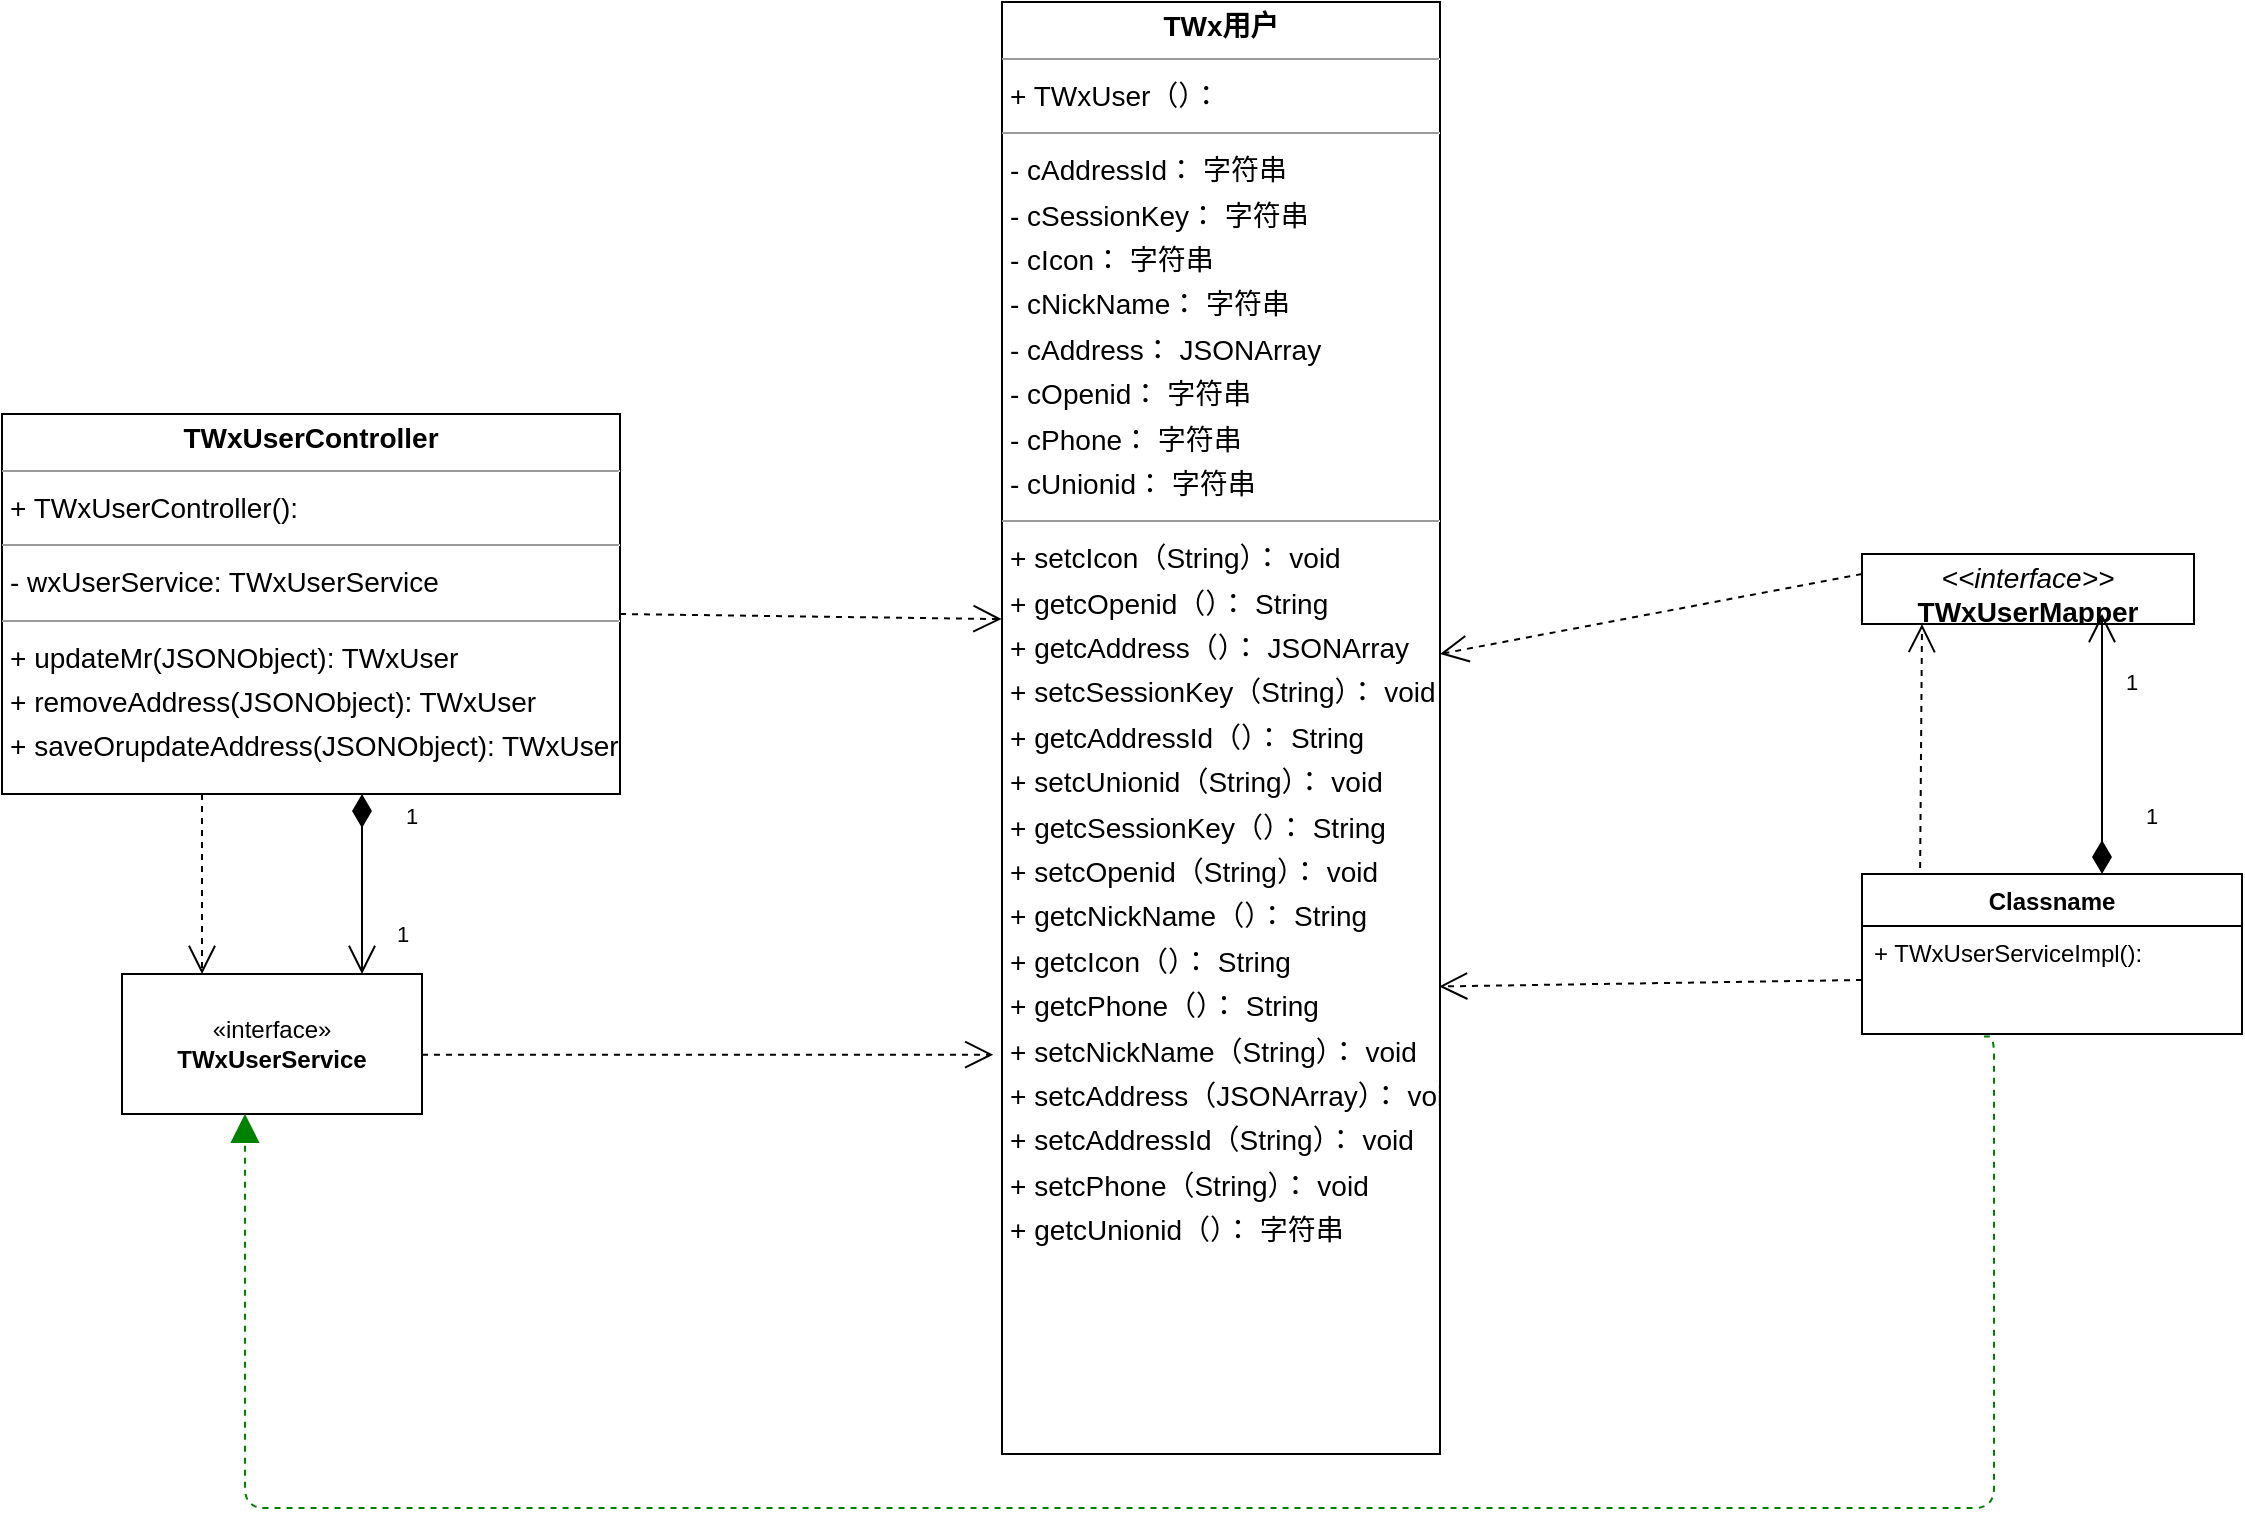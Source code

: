 <mxfile version="26.1.0">
  <diagram id="_CFwDeO4Aayom5AA90hv" name="第 1 页">
    <mxGraphModel dx="1184" dy="1899" grid="1" gridSize="10" guides="1" tooltips="1" connect="1" arrows="1" fold="1" page="0" pageScale="1" pageWidth="827" pageHeight="1169" background="none" math="0" shadow="0">
      <root>
        <mxCell id="0" />
        <mxCell id="1" parent="0" />
        <mxCell id="node2" value="&lt;p style=&quot;margin:0px;margin-top:4px;text-align:center;&quot;&gt;&lt;b&gt;TWx用户&lt;/b&gt;&lt;/p&gt;&lt;hr size=&quot;1&quot;&gt;&lt;p style=&quot;margin:0 0 0 4px;line-height:1.6;&quot;&gt;+ TWxUser（）：&lt;/p&gt;&lt;hr size=&quot;1&quot;&gt;&lt;p style=&quot;margin:0 0 0 4px;line-height:1.6;&quot;&gt;- cAddressId： 字符串&lt;br&gt;- cSessionKey： 字符串&lt;br&gt;- cIcon： 字符串&lt;br&gt;- cNickName： 字符串&lt;br&gt;- cAddress： JSONArray&lt;br&gt;- cOpenid： 字符串&lt;br&gt;- cPhone： 字符串&lt;br&gt;- cUnionid： 字符串&lt;/p&gt;&lt;hr size=&quot;1&quot;&gt;&lt;p style=&quot;margin:0 0 0 4px;line-height:1.6;&quot;&gt;+ setcIcon（String）： void&lt;br&gt;+ getcOpenid（）： String&lt;br&gt;+ getcAddress（）： JSONArray&lt;br&gt;+ setcSessionKey（String）： void&lt;br&gt;+ getcAddressId（）： String&lt;br&gt;+ setcUnionid（String）： void&lt;br&gt;+ getcSessionKey（）： String&lt;br&gt;+ setcOpenid（String）： void&lt;br&gt;+ getcNickName（）： String&lt;br&gt;+ getcIcon（）： String&lt;br&gt;+ getcPhone（）： String&lt;br&gt;+ setcNickName（String）： void&lt;br&gt;+ setcAddress（JSONArray）： void&lt;br&gt;+ setcAddressId（String）： void&lt;br&gt;+ setcPhone（String）： void&lt;br&gt;+ getcUnionid（）： 字符串&lt;/p&gt;" style="verticalAlign=top;align=left;overflow=fill;fontSize=14;fontFamily=Helvetica;html=1;rounded=0;shadow=0;comic=0;labelBackgroundColor=none;strokeWidth=1;" parent="1" vertex="1">
          <mxGeometry x="150" y="-496" width="219" height="726" as="geometry" />
        </mxCell>
        <mxCell id="node1" value="&lt;p style=&quot;margin:0px;margin-top:4px;text-align:center;&quot;&gt;&lt;b&gt;TWxUserController&lt;/b&gt;&lt;/p&gt;&lt;hr size=&quot;1&quot;/&gt;&lt;p style=&quot;margin:0 0 0 4px;line-height:1.6;&quot;&gt;+ TWxUserController(): &lt;/p&gt;&lt;hr size=&quot;1&quot;/&gt;&lt;p style=&quot;margin:0 0 0 4px;line-height:1.6;&quot;&gt;- wxUserService: TWxUserService&lt;/p&gt;&lt;hr size=&quot;1&quot;/&gt;&lt;p style=&quot;margin:0 0 0 4px;line-height:1.6;&quot;&gt;+ updateMr(JSONObject): TWxUser&lt;br/&gt;+ removeAddress(JSONObject): TWxUser&lt;br/&gt;+ saveOrupdateAddress(JSONObject): TWxUser&lt;/p&gt;" style="verticalAlign=top;align=left;overflow=fill;fontSize=14;fontFamily=Helvetica;html=1;rounded=0;shadow=0;comic=0;labelBackgroundColor=none;strokeWidth=1;" parent="1" vertex="1">
          <mxGeometry x="-350" y="-290" width="309" height="190" as="geometry" />
        </mxCell>
        <mxCell id="node0" value="&lt;p style=&quot;margin:0px;margin-top:4px;text-align:center;&quot;&gt;&lt;i&gt;&amp;lt;&amp;lt;interface&amp;gt;&amp;gt;&lt;/i&gt;&lt;br/&gt;&lt;b&gt;TWxUserMapper&lt;/b&gt;&lt;/p&gt;&lt;hr size=&quot;1&quot;/&gt;" style="verticalAlign=top;align=left;overflow=fill;fontSize=14;fontFamily=Helvetica;html=1;rounded=0;shadow=0;comic=0;labelBackgroundColor=none;strokeWidth=1;" parent="1" vertex="1">
          <mxGeometry x="580" y="-220" width="166" height="35" as="geometry" />
        </mxCell>
        <mxCell id="e75ZAL-NvFtL9feLvAWB-1" value="" style="endArrow=open;endSize=12;dashed=1;html=1;rounded=0;entryX=-0.001;entryY=0.425;entryDx=0;entryDy=0;entryPerimeter=0;" parent="1" target="node2" edge="1">
          <mxGeometry width="160" relative="1" as="geometry">
            <mxPoint x="-41" y="-190" as="sourcePoint" />
            <mxPoint x="119" y="-190" as="targetPoint" />
          </mxGeometry>
        </mxCell>
        <mxCell id="e75ZAL-NvFtL9feLvAWB-2" value="«interface»&lt;br&gt;&lt;b&gt;TWxUserService&lt;/b&gt;" style="html=1;whiteSpace=wrap;" parent="1" vertex="1">
          <mxGeometry x="-290" y="-10" width="150" height="70" as="geometry" />
        </mxCell>
        <mxCell id="e75ZAL-NvFtL9feLvAWB-3" value="" style="endArrow=open;endSize=12;dashed=1;html=1;rounded=0;" parent="1" edge="1">
          <mxGeometry width="160" relative="1" as="geometry">
            <mxPoint x="-250" y="-100" as="sourcePoint" />
            <mxPoint x="-250" y="-10" as="targetPoint" />
          </mxGeometry>
        </mxCell>
        <mxCell id="e75ZAL-NvFtL9feLvAWB-4" value="1" style="endArrow=open;html=1;endSize=12;startArrow=diamondThin;startSize=14;startFill=1;edgeStyle=orthogonalEdgeStyle;align=left;verticalAlign=bottom;rounded=0;" parent="1" edge="1">
          <mxGeometry x="-0.556" y="20" relative="1" as="geometry">
            <mxPoint x="-170" y="-100" as="sourcePoint" />
            <mxPoint x="-170" y="-10" as="targetPoint" />
            <mxPoint as="offset" />
          </mxGeometry>
        </mxCell>
        <mxCell id="e75ZAL-NvFtL9feLvAWB-6" value="" style="endArrow=open;endSize=12;dashed=1;html=1;rounded=0;entryX=-0.02;entryY=0.725;entryDx=0;entryDy=0;entryPerimeter=0;exitX=1;exitY=0.576;exitDx=0;exitDy=0;exitPerimeter=0;" parent="1" source="e75ZAL-NvFtL9feLvAWB-2" target="node2" edge="1">
          <mxGeometry width="160" relative="1" as="geometry">
            <mxPoint x="-130" y="30" as="sourcePoint" />
            <mxPoint x="30" y="30" as="targetPoint" />
          </mxGeometry>
        </mxCell>
        <mxCell id="e75ZAL-NvFtL9feLvAWB-7" value="" style="endArrow=open;endSize=12;dashed=1;html=1;rounded=0;" parent="1" edge="1">
          <mxGeometry width="160" relative="1" as="geometry">
            <mxPoint x="580" y="-210" as="sourcePoint" />
            <mxPoint x="369" y="-170" as="targetPoint" />
          </mxGeometry>
        </mxCell>
        <mxCell id="e75ZAL-NvFtL9feLvAWB-9" value="Classname" style="swimlane;fontStyle=1;align=center;verticalAlign=top;childLayout=stackLayout;horizontal=1;startSize=26;horizontalStack=0;resizeParent=1;resizeParentMax=0;resizeLast=0;collapsible=1;marginBottom=0;whiteSpace=wrap;html=1;" parent="1" vertex="1">
          <mxGeometry x="580" y="-60" width="190" height="80" as="geometry" />
        </mxCell>
        <mxCell id="e75ZAL-NvFtL9feLvAWB-12" value="+ TWxUserServiceImpl():" style="text;strokeColor=none;fillColor=none;align=left;verticalAlign=top;spacingLeft=4;spacingRight=4;overflow=hidden;rotatable=0;points=[[0,0.5],[1,0.5]];portConstraint=eastwest;whiteSpace=wrap;html=1;" parent="e75ZAL-NvFtL9feLvAWB-9" vertex="1">
          <mxGeometry y="26" width="190" height="54" as="geometry" />
        </mxCell>
        <mxCell id="e75ZAL-NvFtL9feLvAWB-13" value="1" style="endArrow=open;endSize=12;dashed=1;html=1;rounded=0;exitX=0.153;exitY=-0.037;exitDx=0;exitDy=0;exitPerimeter=0;" parent="1" source="e75ZAL-NvFtL9feLvAWB-9" edge="1">
          <mxGeometry x="-1" y="760" width="160" relative="1" as="geometry">
            <mxPoint x="610" y="-70" as="sourcePoint" />
            <mxPoint x="610" y="-185" as="targetPoint" />
            <mxPoint x="1" y="39" as="offset" />
          </mxGeometry>
        </mxCell>
        <mxCell id="e75ZAL-NvFtL9feLvAWB-14" value="1" style="endArrow=open;html=1;endSize=12;startArrow=diamondThin;startSize=14;startFill=1;edgeStyle=orthogonalEdgeStyle;align=left;verticalAlign=bottom;rounded=0;" parent="1" edge="1">
          <mxGeometry x="-0.692" y="-20" relative="1" as="geometry">
            <mxPoint x="700" y="-60" as="sourcePoint" />
            <mxPoint x="700" y="-190" as="targetPoint" />
            <Array as="points">
              <mxPoint x="700" y="-80" />
              <mxPoint x="700" y="-80" />
            </Array>
            <mxPoint as="offset" />
          </mxGeometry>
        </mxCell>
        <mxCell id="z-556DXWHwNHM7NmQEgl-1" value="" style="html=1;rounded=1;edgeStyle=orthogonalEdgeStyle;dashed=1;startArrow=none;endArrow=block;endSize=12;strokeColor=#008200;exitX=0.321;exitY=1.022;exitDx=0;exitDy=0;entryX=0.41;entryY=0.999;entryDx=0;entryDy=0;entryPerimeter=0;exitPerimeter=0;" parent="1" source="e75ZAL-NvFtL9feLvAWB-12" target="e75ZAL-NvFtL9feLvAWB-2" edge="1">
          <mxGeometry width="50" height="50" relative="1" as="geometry">
            <Array as="points">
              <mxPoint x="646" y="21" />
              <mxPoint x="646" y="257" />
              <mxPoint x="-228" y="257" />
            </Array>
            <mxPoint x="646" y="80" as="sourcePoint" />
            <mxPoint x="-220" y="160" as="targetPoint" />
          </mxGeometry>
        </mxCell>
        <mxCell id="z-556DXWHwNHM7NmQEgl-2" value="" style="endArrow=open;endSize=12;dashed=1;html=1;rounded=0;exitX=0;exitY=0.5;exitDx=0;exitDy=0;entryX=0.998;entryY=0.678;entryDx=0;entryDy=0;entryPerimeter=0;" parent="1" source="e75ZAL-NvFtL9feLvAWB-12" target="node2" edge="1">
          <mxGeometry width="160" relative="1" as="geometry">
            <mxPoint x="661" y="80" as="sourcePoint" />
            <mxPoint x="390" y="80" as="targetPoint" />
          </mxGeometry>
        </mxCell>
        <mxCell id="z-556DXWHwNHM7NmQEgl-3" value="&lt;span style=&quot;color: rgb(0, 0, 0); font-family: Helvetica; font-size: 11px; font-style: normal; font-variant-ligatures: normal; font-variant-caps: normal; font-weight: 400; letter-spacing: normal; orphans: 2; text-align: left; text-indent: 0px; text-transform: none; widows: 2; word-spacing: 0px; -webkit-text-stroke-width: 0px; white-space: nowrap; background-color: rgb(255, 255, 255); text-decoration-thickness: initial; text-decoration-style: initial; text-decoration-color: initial; display: inline !important; float: none;&quot;&gt;1&lt;/span&gt;" style="text;whiteSpace=wrap;html=1;" parent="1" vertex="1">
          <mxGeometry x="710" y="-170" width="40" height="40" as="geometry" />
        </mxCell>
      </root>
    </mxGraphModel>
  </diagram>
</mxfile>
